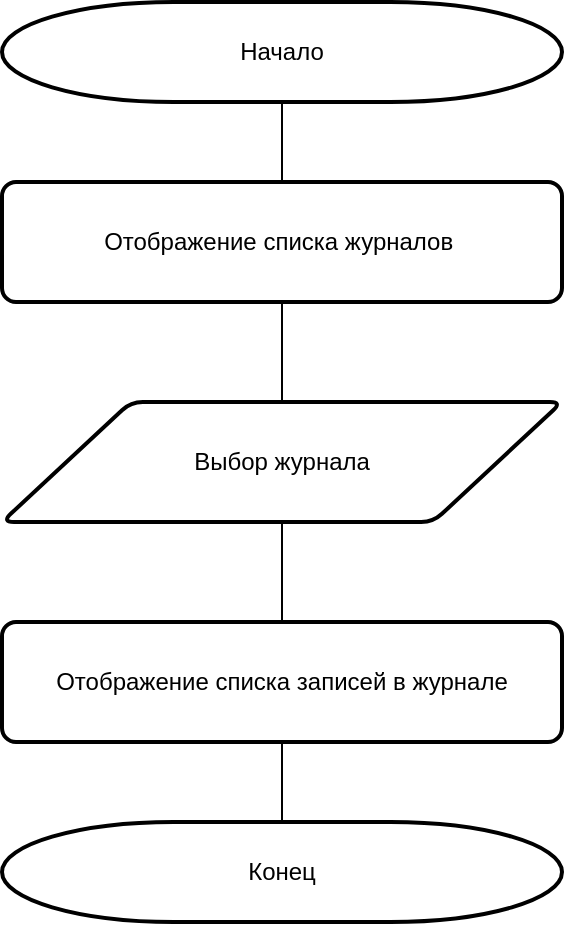 <mxfile version="24.7.14">
  <diagram name="Страница — 1" id="_dXxYoUq4WaA4_FMv_jv">
    <mxGraphModel dx="1434" dy="791" grid="1" gridSize="10" guides="1" tooltips="1" connect="1" arrows="1" fold="1" page="1" pageScale="1" pageWidth="827" pageHeight="1169" math="0" shadow="0">
      <root>
        <mxCell id="0" />
        <mxCell id="1" parent="0" />
        <mxCell id="I2-msrbf51rZSfqo-Kuj-7" value="" style="edgeStyle=orthogonalEdgeStyle;shape=connector;rounded=0;orthogonalLoop=1;jettySize=auto;html=1;strokeColor=default;align=center;verticalAlign=middle;fontFamily=Helvetica;fontSize=12;fontColor=default;labelBackgroundColor=default;endArrow=none;endFill=0;" edge="1" parent="1" source="I2-msrbf51rZSfqo-Kuj-1" target="I2-msrbf51rZSfqo-Kuj-3">
          <mxGeometry relative="1" as="geometry" />
        </mxCell>
        <mxCell id="I2-msrbf51rZSfqo-Kuj-1" value="Начало" style="strokeWidth=2;html=1;shape=mxgraph.flowchart.terminator;whiteSpace=wrap;strokeColor=default;align=center;verticalAlign=middle;fontFamily=Helvetica;fontSize=12;fontColor=default;labelBackgroundColor=default;fillColor=default;" vertex="1" parent="1">
          <mxGeometry x="280" y="70" width="280" height="50" as="geometry" />
        </mxCell>
        <mxCell id="I2-msrbf51rZSfqo-Kuj-8" value="" style="edgeStyle=orthogonalEdgeStyle;shape=connector;rounded=0;orthogonalLoop=1;jettySize=auto;html=1;strokeColor=default;align=center;verticalAlign=middle;fontFamily=Helvetica;fontSize=12;fontColor=default;labelBackgroundColor=default;endArrow=none;endFill=0;" edge="1" parent="1" source="I2-msrbf51rZSfqo-Kuj-3" target="I2-msrbf51rZSfqo-Kuj-4">
          <mxGeometry relative="1" as="geometry" />
        </mxCell>
        <mxCell id="I2-msrbf51rZSfqo-Kuj-3" value="Отображение списка журналов&amp;nbsp;" style="rounded=1;whiteSpace=wrap;html=1;absoluteArcSize=1;arcSize=14;strokeWidth=2;strokeColor=default;align=center;verticalAlign=middle;fontFamily=Helvetica;fontSize=12;fontColor=default;labelBackgroundColor=default;fillColor=default;" vertex="1" parent="1">
          <mxGeometry x="280" y="160" width="280" height="60" as="geometry" />
        </mxCell>
        <mxCell id="I2-msrbf51rZSfqo-Kuj-9" value="" style="edgeStyle=orthogonalEdgeStyle;shape=connector;rounded=0;orthogonalLoop=1;jettySize=auto;html=1;strokeColor=default;align=center;verticalAlign=middle;fontFamily=Helvetica;fontSize=12;fontColor=default;labelBackgroundColor=default;endArrow=none;endFill=0;" edge="1" parent="1" source="I2-msrbf51rZSfqo-Kuj-4" target="I2-msrbf51rZSfqo-Kuj-5">
          <mxGeometry relative="1" as="geometry" />
        </mxCell>
        <mxCell id="I2-msrbf51rZSfqo-Kuj-4" value="Выбор журнала" style="shape=parallelogram;html=1;strokeWidth=2;perimeter=parallelogramPerimeter;whiteSpace=wrap;rounded=1;arcSize=12;size=0.23;strokeColor=default;align=center;verticalAlign=middle;fontFamily=Helvetica;fontSize=12;fontColor=default;labelBackgroundColor=default;fillColor=default;" vertex="1" parent="1">
          <mxGeometry x="280" y="270" width="280" height="60" as="geometry" />
        </mxCell>
        <mxCell id="I2-msrbf51rZSfqo-Kuj-10" value="" style="edgeStyle=orthogonalEdgeStyle;shape=connector;rounded=0;orthogonalLoop=1;jettySize=auto;html=1;strokeColor=default;align=center;verticalAlign=middle;fontFamily=Helvetica;fontSize=12;fontColor=default;labelBackgroundColor=default;endArrow=none;endFill=0;" edge="1" parent="1" source="I2-msrbf51rZSfqo-Kuj-5" target="I2-msrbf51rZSfqo-Kuj-6">
          <mxGeometry relative="1" as="geometry" />
        </mxCell>
        <mxCell id="I2-msrbf51rZSfqo-Kuj-5" value="Отображение списка записей в журнале" style="rounded=1;whiteSpace=wrap;html=1;absoluteArcSize=1;arcSize=14;strokeWidth=2;strokeColor=default;align=center;verticalAlign=middle;fontFamily=Helvetica;fontSize=12;fontColor=default;labelBackgroundColor=default;fillColor=default;" vertex="1" parent="1">
          <mxGeometry x="280" y="380" width="280" height="60" as="geometry" />
        </mxCell>
        <mxCell id="I2-msrbf51rZSfqo-Kuj-6" value="Конец" style="strokeWidth=2;html=1;shape=mxgraph.flowchart.terminator;whiteSpace=wrap;strokeColor=default;align=center;verticalAlign=middle;fontFamily=Helvetica;fontSize=12;fontColor=default;labelBackgroundColor=default;fillColor=default;" vertex="1" parent="1">
          <mxGeometry x="280" y="480" width="280" height="50" as="geometry" />
        </mxCell>
      </root>
    </mxGraphModel>
  </diagram>
</mxfile>
